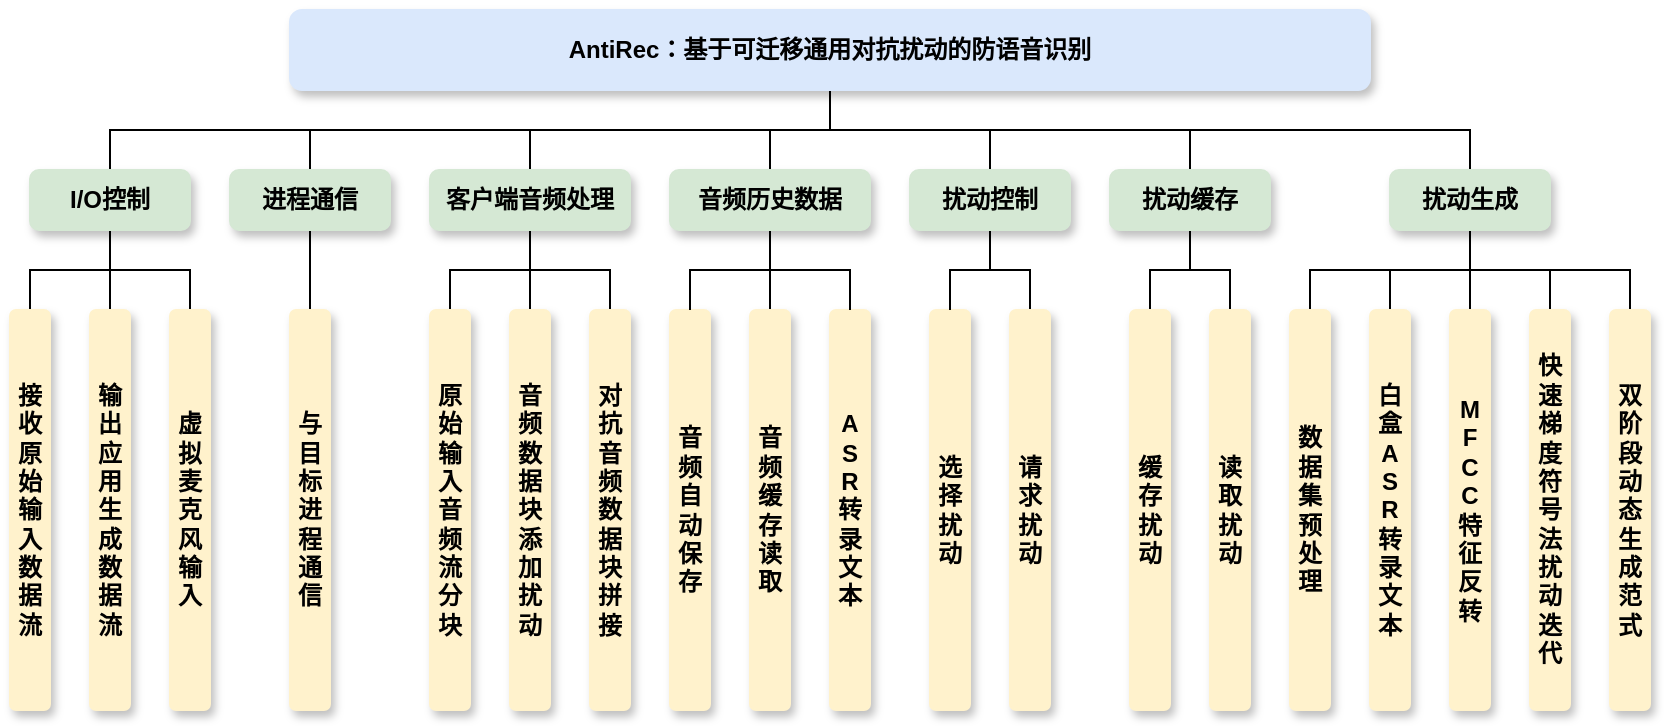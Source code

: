 <mxfile version="24.4.13" type="github">
  <diagram name="第 1 页" id="D58LVChcGPOmBAcGYWiP">
    <mxGraphModel dx="1018" dy="633" grid="0" gridSize="10" guides="1" tooltips="1" connect="1" arrows="1" fold="1" page="0" pageScale="1" pageWidth="827" pageHeight="1169" math="0" shadow="0">
      <root>
        <mxCell id="0" />
        <mxCell id="1" parent="0" />
        <mxCell id="4mN1JtAhCgiJvt9K-lOM-58" style="edgeStyle=orthogonalEdgeStyle;rounded=0;orthogonalLoop=1;jettySize=auto;html=1;exitX=0.5;exitY=1;exitDx=0;exitDy=0;entryX=0.5;entryY=0;entryDx=0;entryDy=0;endArrow=none;endFill=0;" parent="1" source="4mN1JtAhCgiJvt9K-lOM-1" target="4mN1JtAhCgiJvt9K-lOM-2" edge="1">
          <mxGeometry relative="1" as="geometry" />
        </mxCell>
        <mxCell id="4mN1JtAhCgiJvt9K-lOM-59" style="edgeStyle=orthogonalEdgeStyle;rounded=0;orthogonalLoop=1;jettySize=auto;html=1;exitX=0.5;exitY=1;exitDx=0;exitDy=0;entryX=0.5;entryY=0;entryDx=0;entryDy=0;endArrow=none;endFill=0;" parent="1" source="4mN1JtAhCgiJvt9K-lOM-1" target="4mN1JtAhCgiJvt9K-lOM-3" edge="1">
          <mxGeometry relative="1" as="geometry" />
        </mxCell>
        <mxCell id="4mN1JtAhCgiJvt9K-lOM-60" style="edgeStyle=orthogonalEdgeStyle;rounded=0;orthogonalLoop=1;jettySize=auto;html=1;exitX=0.5;exitY=1;exitDx=0;exitDy=0;entryX=0.5;entryY=0;entryDx=0;entryDy=0;endArrow=none;endFill=0;" parent="1" source="4mN1JtAhCgiJvt9K-lOM-1" target="4mN1JtAhCgiJvt9K-lOM-27" edge="1">
          <mxGeometry relative="1" as="geometry" />
        </mxCell>
        <mxCell id="4mN1JtAhCgiJvt9K-lOM-61" style="edgeStyle=orthogonalEdgeStyle;rounded=0;orthogonalLoop=1;jettySize=auto;html=1;exitX=0.5;exitY=1;exitDx=0;exitDy=0;entryX=0.5;entryY=0;entryDx=0;entryDy=0;endArrow=none;endFill=0;" parent="1" source="4mN1JtAhCgiJvt9K-lOM-1" target="4mN1JtAhCgiJvt9K-lOM-35" edge="1">
          <mxGeometry relative="1" as="geometry" />
        </mxCell>
        <mxCell id="4mN1JtAhCgiJvt9K-lOM-62" style="edgeStyle=orthogonalEdgeStyle;rounded=0;orthogonalLoop=1;jettySize=auto;html=1;exitX=0.5;exitY=1;exitDx=0;exitDy=0;entryX=0.5;entryY=0;entryDx=0;entryDy=0;endArrow=none;endFill=0;" parent="1" source="4mN1JtAhCgiJvt9K-lOM-1" target="4mN1JtAhCgiJvt9K-lOM-39" edge="1">
          <mxGeometry relative="1" as="geometry" />
        </mxCell>
        <mxCell id="4mN1JtAhCgiJvt9K-lOM-63" style="edgeStyle=orthogonalEdgeStyle;rounded=0;orthogonalLoop=1;jettySize=auto;html=1;exitX=0.5;exitY=1;exitDx=0;exitDy=0;entryX=0.5;entryY=0;entryDx=0;entryDy=0;endArrow=none;endFill=0;" parent="1" source="4mN1JtAhCgiJvt9K-lOM-1" target="4mN1JtAhCgiJvt9K-lOM-46" edge="1">
          <mxGeometry relative="1" as="geometry" />
        </mxCell>
        <mxCell id="4mN1JtAhCgiJvt9K-lOM-71" style="edgeStyle=orthogonalEdgeStyle;rounded=0;orthogonalLoop=1;jettySize=auto;html=1;exitX=0.5;exitY=1;exitDx=0;exitDy=0;endArrow=none;endFill=0;" parent="1" source="4mN1JtAhCgiJvt9K-lOM-1" target="4mN1JtAhCgiJvt9K-lOM-69" edge="1">
          <mxGeometry relative="1" as="geometry" />
        </mxCell>
        <mxCell id="4mN1JtAhCgiJvt9K-lOM-1" value="AntiRec：基于可迁移通用对抗扰动的防语音识别" style="rounded=1;whiteSpace=wrap;html=1;fillColor=#DAE8FC;strokeColor=#DAE8FC;shadow=1;fontStyle=1" parent="1" vertex="1">
          <mxGeometry x="180" y="80" width="540" height="40" as="geometry" />
        </mxCell>
        <mxCell id="4mN1JtAhCgiJvt9K-lOM-10" style="edgeStyle=orthogonalEdgeStyle;rounded=0;orthogonalLoop=1;jettySize=auto;html=1;exitX=0.5;exitY=1;exitDx=0;exitDy=0;entryX=0.5;entryY=0;entryDx=0;entryDy=0;endArrow=none;endFill=0;" parent="1" source="4mN1JtAhCgiJvt9K-lOM-2" target="4mN1JtAhCgiJvt9K-lOM-9" edge="1">
          <mxGeometry relative="1" as="geometry" />
        </mxCell>
        <mxCell id="4mN1JtAhCgiJvt9K-lOM-11" style="edgeStyle=orthogonalEdgeStyle;rounded=0;orthogonalLoop=1;jettySize=auto;html=1;exitX=0.5;exitY=1;exitDx=0;exitDy=0;entryX=0.5;entryY=0;entryDx=0;entryDy=0;endArrow=none;endFill=0;" parent="1" source="4mN1JtAhCgiJvt9K-lOM-2" target="4mN1JtAhCgiJvt9K-lOM-6" edge="1">
          <mxGeometry relative="1" as="geometry" />
        </mxCell>
        <mxCell id="4mN1JtAhCgiJvt9K-lOM-12" style="edgeStyle=orthogonalEdgeStyle;rounded=0;orthogonalLoop=1;jettySize=auto;html=1;exitX=0.5;exitY=1;exitDx=0;exitDy=0;entryX=0.5;entryY=0;entryDx=0;entryDy=0;endArrow=none;endFill=0;" parent="1" source="4mN1JtAhCgiJvt9K-lOM-2" target="4mN1JtAhCgiJvt9K-lOM-7" edge="1">
          <mxGeometry relative="1" as="geometry" />
        </mxCell>
        <mxCell id="4mN1JtAhCgiJvt9K-lOM-2" value="I/O控制" style="rounded=1;whiteSpace=wrap;html=1;fillColor=#D5E8D4;strokeColor=#D5E8D4;fontStyle=1;shadow=1;" parent="1" vertex="1">
          <mxGeometry x="50" y="160" width="80" height="30" as="geometry" />
        </mxCell>
        <mxCell id="4mN1JtAhCgiJvt9K-lOM-33" style="edgeStyle=orthogonalEdgeStyle;rounded=0;orthogonalLoop=1;jettySize=auto;html=1;exitX=0.5;exitY=1;exitDx=0;exitDy=0;entryX=0.5;entryY=0;entryDx=0;entryDy=0;endArrow=none;endFill=0;" parent="1" source="4mN1JtAhCgiJvt9K-lOM-3" target="4mN1JtAhCgiJvt9K-lOM-13" edge="1">
          <mxGeometry relative="1" as="geometry" />
        </mxCell>
        <mxCell id="4mN1JtAhCgiJvt9K-lOM-3" value="进程通信" style="rounded=1;whiteSpace=wrap;html=1;fillColor=#D5E8D4;strokeColor=#D5E8D4;fontStyle=1;shadow=1;" parent="1" vertex="1">
          <mxGeometry x="150" y="160" width="80" height="30" as="geometry" />
        </mxCell>
        <mxCell id="4mN1JtAhCgiJvt9K-lOM-6" value="接收原始输入数据流" style="rounded=1;whiteSpace=wrap;html=1;fillColor=#FFF2CC;strokeColor=#FFF2CC;fontStyle=1;shadow=1;" parent="1" vertex="1">
          <mxGeometry x="40" y="230" width="20" height="200" as="geometry" />
        </mxCell>
        <mxCell id="4mN1JtAhCgiJvt9K-lOM-7" value="虚拟麦克风输入" style="rounded=1;whiteSpace=wrap;html=1;fillColor=#FFF2CC;strokeColor=#FFF2CC;fontStyle=1;shadow=1;" parent="1" vertex="1">
          <mxGeometry x="120" y="230" width="20" height="200" as="geometry" />
        </mxCell>
        <mxCell id="4mN1JtAhCgiJvt9K-lOM-9" value="输出应用生成数据流" style="rounded=1;whiteSpace=wrap;html=1;fillColor=#FFF2CC;strokeColor=#FFF2CC;fontStyle=1;shadow=1;" parent="1" vertex="1">
          <mxGeometry x="80" y="230" width="20" height="200" as="geometry" />
        </mxCell>
        <mxCell id="4mN1JtAhCgiJvt9K-lOM-13" value="与目标进程通信" style="rounded=1;whiteSpace=wrap;html=1;fillColor=#FFF2CC;strokeColor=#FFF2CC;fontStyle=1;shadow=1;" parent="1" vertex="1">
          <mxGeometry x="180" y="230" width="20" height="200" as="geometry" />
        </mxCell>
        <mxCell id="4mN1JtAhCgiJvt9K-lOM-24" style="edgeStyle=orthogonalEdgeStyle;rounded=0;orthogonalLoop=1;jettySize=auto;html=1;exitX=0.5;exitY=1;exitDx=0;exitDy=0;entryX=0.5;entryY=0;entryDx=0;entryDy=0;endArrow=none;endFill=0;" parent="1" source="4mN1JtAhCgiJvt9K-lOM-27" target="4mN1JtAhCgiJvt9K-lOM-30" edge="1">
          <mxGeometry relative="1" as="geometry" />
        </mxCell>
        <mxCell id="4mN1JtAhCgiJvt9K-lOM-25" style="edgeStyle=orthogonalEdgeStyle;rounded=0;orthogonalLoop=1;jettySize=auto;html=1;exitX=0.5;exitY=1;exitDx=0;exitDy=0;entryX=0.5;entryY=0;entryDx=0;entryDy=0;endArrow=none;endFill=0;" parent="1" source="4mN1JtAhCgiJvt9K-lOM-27" target="4mN1JtAhCgiJvt9K-lOM-28" edge="1">
          <mxGeometry relative="1" as="geometry" />
        </mxCell>
        <mxCell id="4mN1JtAhCgiJvt9K-lOM-26" style="edgeStyle=orthogonalEdgeStyle;rounded=0;orthogonalLoop=1;jettySize=auto;html=1;exitX=0.5;exitY=1;exitDx=0;exitDy=0;entryX=0.5;entryY=0;entryDx=0;entryDy=0;endArrow=none;endFill=0;" parent="1" source="4mN1JtAhCgiJvt9K-lOM-27" target="4mN1JtAhCgiJvt9K-lOM-29" edge="1">
          <mxGeometry relative="1" as="geometry" />
        </mxCell>
        <mxCell id="4mN1JtAhCgiJvt9K-lOM-27" value="客户端音频处理" style="rounded=1;whiteSpace=wrap;html=1;fillColor=#D5E8D4;strokeColor=#D5E8D4;fontStyle=1;shadow=1;" parent="1" vertex="1">
          <mxGeometry x="250" y="160" width="100" height="30" as="geometry" />
        </mxCell>
        <mxCell id="4mN1JtAhCgiJvt9K-lOM-28" value="原始输入音频流分块" style="rounded=1;whiteSpace=wrap;html=1;fillColor=#FFF2CC;strokeColor=#FFF2CC;fontStyle=1;shadow=1;" parent="1" vertex="1">
          <mxGeometry x="250" y="230" width="20" height="200" as="geometry" />
        </mxCell>
        <mxCell id="4mN1JtAhCgiJvt9K-lOM-29" value="对抗音频数据块拼接" style="rounded=1;whiteSpace=wrap;html=1;fillColor=#FFF2CC;strokeColor=#FFF2CC;fontStyle=1;shadow=1;" parent="1" vertex="1">
          <mxGeometry x="330" y="230" width="20" height="200" as="geometry" />
        </mxCell>
        <mxCell id="4mN1JtAhCgiJvt9K-lOM-30" value="音频数据块添加扰动" style="rounded=1;whiteSpace=wrap;html=1;fillColor=#FFF2CC;strokeColor=#FFF2CC;fontStyle=1;shadow=1;" parent="1" vertex="1">
          <mxGeometry x="290" y="230" width="20" height="200" as="geometry" />
        </mxCell>
        <mxCell id="4mN1JtAhCgiJvt9K-lOM-34" value="选择扰动" style="rounded=1;whiteSpace=wrap;html=1;fillColor=#FFF2CC;strokeColor=#FFF2CC;fontStyle=1;shadow=1;" parent="1" vertex="1">
          <mxGeometry x="500" y="230" width="20" height="200" as="geometry" />
        </mxCell>
        <mxCell id="4mN1JtAhCgiJvt9K-lOM-37" style="edgeStyle=orthogonalEdgeStyle;rounded=0;orthogonalLoop=1;jettySize=auto;html=1;exitX=0.5;exitY=1;exitDx=0;exitDy=0;entryX=0.5;entryY=0;entryDx=0;entryDy=0;endArrow=none;endFill=0;" parent="1" source="4mN1JtAhCgiJvt9K-lOM-35" target="4mN1JtAhCgiJvt9K-lOM-34" edge="1">
          <mxGeometry relative="1" as="geometry" />
        </mxCell>
        <mxCell id="4mN1JtAhCgiJvt9K-lOM-43" style="edgeStyle=orthogonalEdgeStyle;rounded=0;orthogonalLoop=1;jettySize=auto;html=1;exitX=0.5;exitY=1;exitDx=0;exitDy=0;entryX=0.5;entryY=0;entryDx=0;entryDy=0;endArrow=none;endFill=0;" parent="1" source="4mN1JtAhCgiJvt9K-lOM-35" target="4mN1JtAhCgiJvt9K-lOM-42" edge="1">
          <mxGeometry relative="1" as="geometry" />
        </mxCell>
        <mxCell id="4mN1JtAhCgiJvt9K-lOM-35" value="扰动控制" style="rounded=1;whiteSpace=wrap;html=1;fillColor=#D5E8D4;strokeColor=#D5E8D4;fontStyle=1;shadow=1;" parent="1" vertex="1">
          <mxGeometry x="490" y="160" width="80" height="30" as="geometry" />
        </mxCell>
        <mxCell id="4mN1JtAhCgiJvt9K-lOM-44" style="edgeStyle=orthogonalEdgeStyle;rounded=0;orthogonalLoop=1;jettySize=auto;html=1;exitX=0.5;exitY=1;exitDx=0;exitDy=0;entryX=0.5;entryY=0;entryDx=0;entryDy=0;endArrow=none;endFill=0;" parent="1" source="4mN1JtAhCgiJvt9K-lOM-39" target="4mN1JtAhCgiJvt9K-lOM-40" edge="1">
          <mxGeometry relative="1" as="geometry" />
        </mxCell>
        <mxCell id="4mN1JtAhCgiJvt9K-lOM-45" style="edgeStyle=orthogonalEdgeStyle;rounded=0;orthogonalLoop=1;jettySize=auto;html=1;exitX=0.5;exitY=1;exitDx=0;exitDy=0;entryX=0.5;entryY=0;entryDx=0;entryDy=0;endArrow=none;endFill=0;" parent="1" source="4mN1JtAhCgiJvt9K-lOM-39" target="4mN1JtAhCgiJvt9K-lOM-41" edge="1">
          <mxGeometry relative="1" as="geometry" />
        </mxCell>
        <mxCell id="4mN1JtAhCgiJvt9K-lOM-39" value="扰动缓存" style="rounded=1;whiteSpace=wrap;html=1;fillColor=#D5E8D4;strokeColor=#D5E8D4;fontStyle=1;shadow=1;" parent="1" vertex="1">
          <mxGeometry x="590" y="160" width="80" height="30" as="geometry" />
        </mxCell>
        <mxCell id="4mN1JtAhCgiJvt9K-lOM-40" value="缓存扰动" style="rounded=1;whiteSpace=wrap;html=1;fillColor=#FFF2CC;strokeColor=#FFF2CC;fontStyle=1;shadow=1;" parent="1" vertex="1">
          <mxGeometry x="600" y="230" width="20" height="200" as="geometry" />
        </mxCell>
        <mxCell id="4mN1JtAhCgiJvt9K-lOM-41" value="读取扰动" style="rounded=1;whiteSpace=wrap;html=1;fillColor=#FFF2CC;strokeColor=#FFF2CC;fontStyle=1;shadow=1;" parent="1" vertex="1">
          <mxGeometry x="640" y="230" width="20" height="200" as="geometry" />
        </mxCell>
        <mxCell id="4mN1JtAhCgiJvt9K-lOM-42" value="请求扰动" style="rounded=1;whiteSpace=wrap;html=1;fillColor=#FFF2CC;strokeColor=#FFF2CC;fontStyle=1;shadow=1;" parent="1" vertex="1">
          <mxGeometry x="540" y="230" width="20" height="200" as="geometry" />
        </mxCell>
        <mxCell id="4mN1JtAhCgiJvt9K-lOM-52" style="edgeStyle=orthogonalEdgeStyle;rounded=0;orthogonalLoop=1;jettySize=auto;html=1;exitX=0.5;exitY=1;exitDx=0;exitDy=0;entryX=0.5;entryY=0;entryDx=0;entryDy=0;endArrow=none;endFill=0;" parent="1" source="4mN1JtAhCgiJvt9K-lOM-46" target="4mN1JtAhCgiJvt9K-lOM-47" edge="1">
          <mxGeometry relative="1" as="geometry" />
        </mxCell>
        <mxCell id="4mN1JtAhCgiJvt9K-lOM-53" style="edgeStyle=orthogonalEdgeStyle;rounded=0;orthogonalLoop=1;jettySize=auto;html=1;exitX=0.5;exitY=1;exitDx=0;exitDy=0;entryX=0.5;entryY=0;entryDx=0;entryDy=0;endArrow=none;endFill=0;" parent="1" source="4mN1JtAhCgiJvt9K-lOM-46" target="4mN1JtAhCgiJvt9K-lOM-50" edge="1">
          <mxGeometry relative="1" as="geometry" />
        </mxCell>
        <mxCell id="4mN1JtAhCgiJvt9K-lOM-54" style="edgeStyle=orthogonalEdgeStyle;rounded=0;orthogonalLoop=1;jettySize=auto;html=1;exitX=0.5;exitY=1;exitDx=0;exitDy=0;entryX=0.5;entryY=0;entryDx=0;entryDy=0;endArrow=none;endFill=0;" parent="1" source="4mN1JtAhCgiJvt9K-lOM-46" target="4mN1JtAhCgiJvt9K-lOM-49" edge="1">
          <mxGeometry relative="1" as="geometry" />
        </mxCell>
        <mxCell id="4mN1JtAhCgiJvt9K-lOM-56" style="edgeStyle=orthogonalEdgeStyle;rounded=0;orthogonalLoop=1;jettySize=auto;html=1;exitX=0.5;exitY=1;exitDx=0;exitDy=0;entryX=0.5;entryY=0;entryDx=0;entryDy=0;endArrow=none;endFill=0;" parent="1" source="4mN1JtAhCgiJvt9K-lOM-46" target="4mN1JtAhCgiJvt9K-lOM-48" edge="1">
          <mxGeometry relative="1" as="geometry" />
        </mxCell>
        <mxCell id="4mN1JtAhCgiJvt9K-lOM-57" style="edgeStyle=orthogonalEdgeStyle;rounded=0;orthogonalLoop=1;jettySize=auto;html=1;exitX=0.5;exitY=1;exitDx=0;exitDy=0;entryX=0.5;entryY=0;entryDx=0;entryDy=0;endArrow=none;endFill=0;" parent="1" source="4mN1JtAhCgiJvt9K-lOM-46" target="4mN1JtAhCgiJvt9K-lOM-51" edge="1">
          <mxGeometry relative="1" as="geometry" />
        </mxCell>
        <mxCell id="4mN1JtAhCgiJvt9K-lOM-46" value="扰动生成" style="rounded=1;whiteSpace=wrap;html=1;fillColor=#D5E8D4;strokeColor=#D5E8D4;fontStyle=1;shadow=1;" parent="1" vertex="1">
          <mxGeometry x="730" y="160" width="80" height="30" as="geometry" />
        </mxCell>
        <mxCell id="4mN1JtAhCgiJvt9K-lOM-47" value="数据集预处理" style="rounded=1;whiteSpace=wrap;html=1;fillColor=#FFF2CC;strokeColor=#FFF2CC;fontStyle=1;shadow=1;" parent="1" vertex="1">
          <mxGeometry x="680" y="230" width="20" height="200" as="geometry" />
        </mxCell>
        <mxCell id="4mN1JtAhCgiJvt9K-lOM-48" value="快速梯度符号法扰动迭代" style="rounded=1;whiteSpace=wrap;html=1;fillColor=#FFF2CC;strokeColor=#FFF2CC;fontStyle=1;shadow=1;" parent="1" vertex="1">
          <mxGeometry x="800" y="230" width="20" height="200" as="geometry" />
        </mxCell>
        <mxCell id="4mN1JtAhCgiJvt9K-lOM-49" value="M&lt;br&gt;F&lt;br&gt;C&lt;br&gt;C特征反转" style="rounded=1;whiteSpace=wrap;html=1;fillColor=#FFF2CC;strokeColor=#FFF2CC;fontStyle=1;shadow=1;" parent="1" vertex="1">
          <mxGeometry x="760" y="230" width="20" height="200" as="geometry" />
        </mxCell>
        <mxCell id="4mN1JtAhCgiJvt9K-lOM-50" value="白盒A&lt;br&gt;S&lt;br&gt;R转录文本" style="rounded=1;whiteSpace=wrap;html=1;fillColor=#FFF2CC;strokeColor=#FFF2CC;fontStyle=1;shadow=1;" parent="1" vertex="1">
          <mxGeometry x="720" y="230" width="20" height="200" as="geometry" />
        </mxCell>
        <mxCell id="4mN1JtAhCgiJvt9K-lOM-51" value="双阶段动态生成范式" style="rounded=1;whiteSpace=wrap;html=1;fillColor=#FFF2CC;strokeColor=#FFF2CC;fontStyle=1;shadow=1;" parent="1" vertex="1">
          <mxGeometry x="840" y="230" width="20" height="200" as="geometry" />
        </mxCell>
        <mxCell id="4mN1JtAhCgiJvt9K-lOM-64" value="A&lt;div&gt;S&lt;/div&gt;&lt;div&gt;R&lt;/div&gt;&lt;div&gt;转录文本&lt;/div&gt;" style="rounded=1;whiteSpace=wrap;html=1;fillColor=#FFF2CC;strokeColor=#FFF2CC;fontStyle=1;shadow=1;" parent="1" vertex="1">
          <mxGeometry x="450" y="230" width="20" height="200" as="geometry" />
        </mxCell>
        <mxCell id="4mN1JtAhCgiJvt9K-lOM-65" value="音频自动保存" style="rounded=1;whiteSpace=wrap;html=1;fillColor=#FFF2CC;strokeColor=#FFF2CC;fontStyle=1;shadow=1;" parent="1" vertex="1">
          <mxGeometry x="370" y="230" width="20" height="200" as="geometry" />
        </mxCell>
        <mxCell id="4mN1JtAhCgiJvt9K-lOM-66" style="edgeStyle=orthogonalEdgeStyle;rounded=0;orthogonalLoop=1;jettySize=auto;html=1;exitX=0.5;exitY=1;exitDx=0;exitDy=0;entryX=0.5;entryY=0;entryDx=0;entryDy=0;endArrow=none;endFill=0;" parent="1" source="4mN1JtAhCgiJvt9K-lOM-69" target="4mN1JtAhCgiJvt9K-lOM-65" edge="1">
          <mxGeometry relative="1" as="geometry" />
        </mxCell>
        <mxCell id="4mN1JtAhCgiJvt9K-lOM-67" style="edgeStyle=orthogonalEdgeStyle;rounded=0;orthogonalLoop=1;jettySize=auto;html=1;exitX=0.5;exitY=1;exitDx=0;exitDy=0;entryX=0.5;entryY=0;entryDx=0;entryDy=0;endArrow=none;endFill=0;" parent="1" source="4mN1JtAhCgiJvt9K-lOM-69" target="4mN1JtAhCgiJvt9K-lOM-64" edge="1">
          <mxGeometry relative="1" as="geometry" />
        </mxCell>
        <mxCell id="4mN1JtAhCgiJvt9K-lOM-68" style="edgeStyle=orthogonalEdgeStyle;rounded=0;orthogonalLoop=1;jettySize=auto;html=1;exitX=0.5;exitY=1;exitDx=0;exitDy=0;entryX=0.5;entryY=0;entryDx=0;entryDy=0;endArrow=none;endFill=0;" parent="1" source="4mN1JtAhCgiJvt9K-lOM-69" target="4mN1JtAhCgiJvt9K-lOM-70" edge="1">
          <mxGeometry relative="1" as="geometry" />
        </mxCell>
        <mxCell id="4mN1JtAhCgiJvt9K-lOM-69" value="音频历史数据" style="rounded=1;whiteSpace=wrap;html=1;fillColor=#D5E8D4;strokeColor=#D5E8D4;fontStyle=1;shadow=1;" parent="1" vertex="1">
          <mxGeometry x="370" y="160" width="100" height="30" as="geometry" />
        </mxCell>
        <mxCell id="4mN1JtAhCgiJvt9K-lOM-70" value="音频缓存读取" style="rounded=1;whiteSpace=wrap;html=1;fillColor=#FFF2CC;strokeColor=#FFF2CC;fontStyle=1;shadow=1;" parent="1" vertex="1">
          <mxGeometry x="410" y="230" width="20" height="200" as="geometry" />
        </mxCell>
      </root>
    </mxGraphModel>
  </diagram>
</mxfile>
